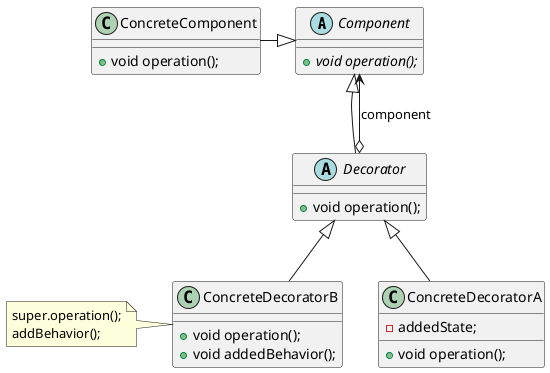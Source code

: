 @startuml
abstract class Component{
+{abstract} void operation();
}

abstract class Decorator{
+void operation();
}

class ConcreteComponent{
+void operation();
}

class ConcreteDecoratorA{
-addedState;
+void operation();
}
class ConcreteDecoratorB{
+void operation();
+void addedBehavior();
}
note left:super.operation();\naddBehavior();

ConcreteComponent -right--|>Component
Decorator -up-|>Component
Decorator o-up->Component:component

ConcreteDecoratorA -up-|>Decorator
ConcreteDecoratorB -up-|>Decorator
@enduml